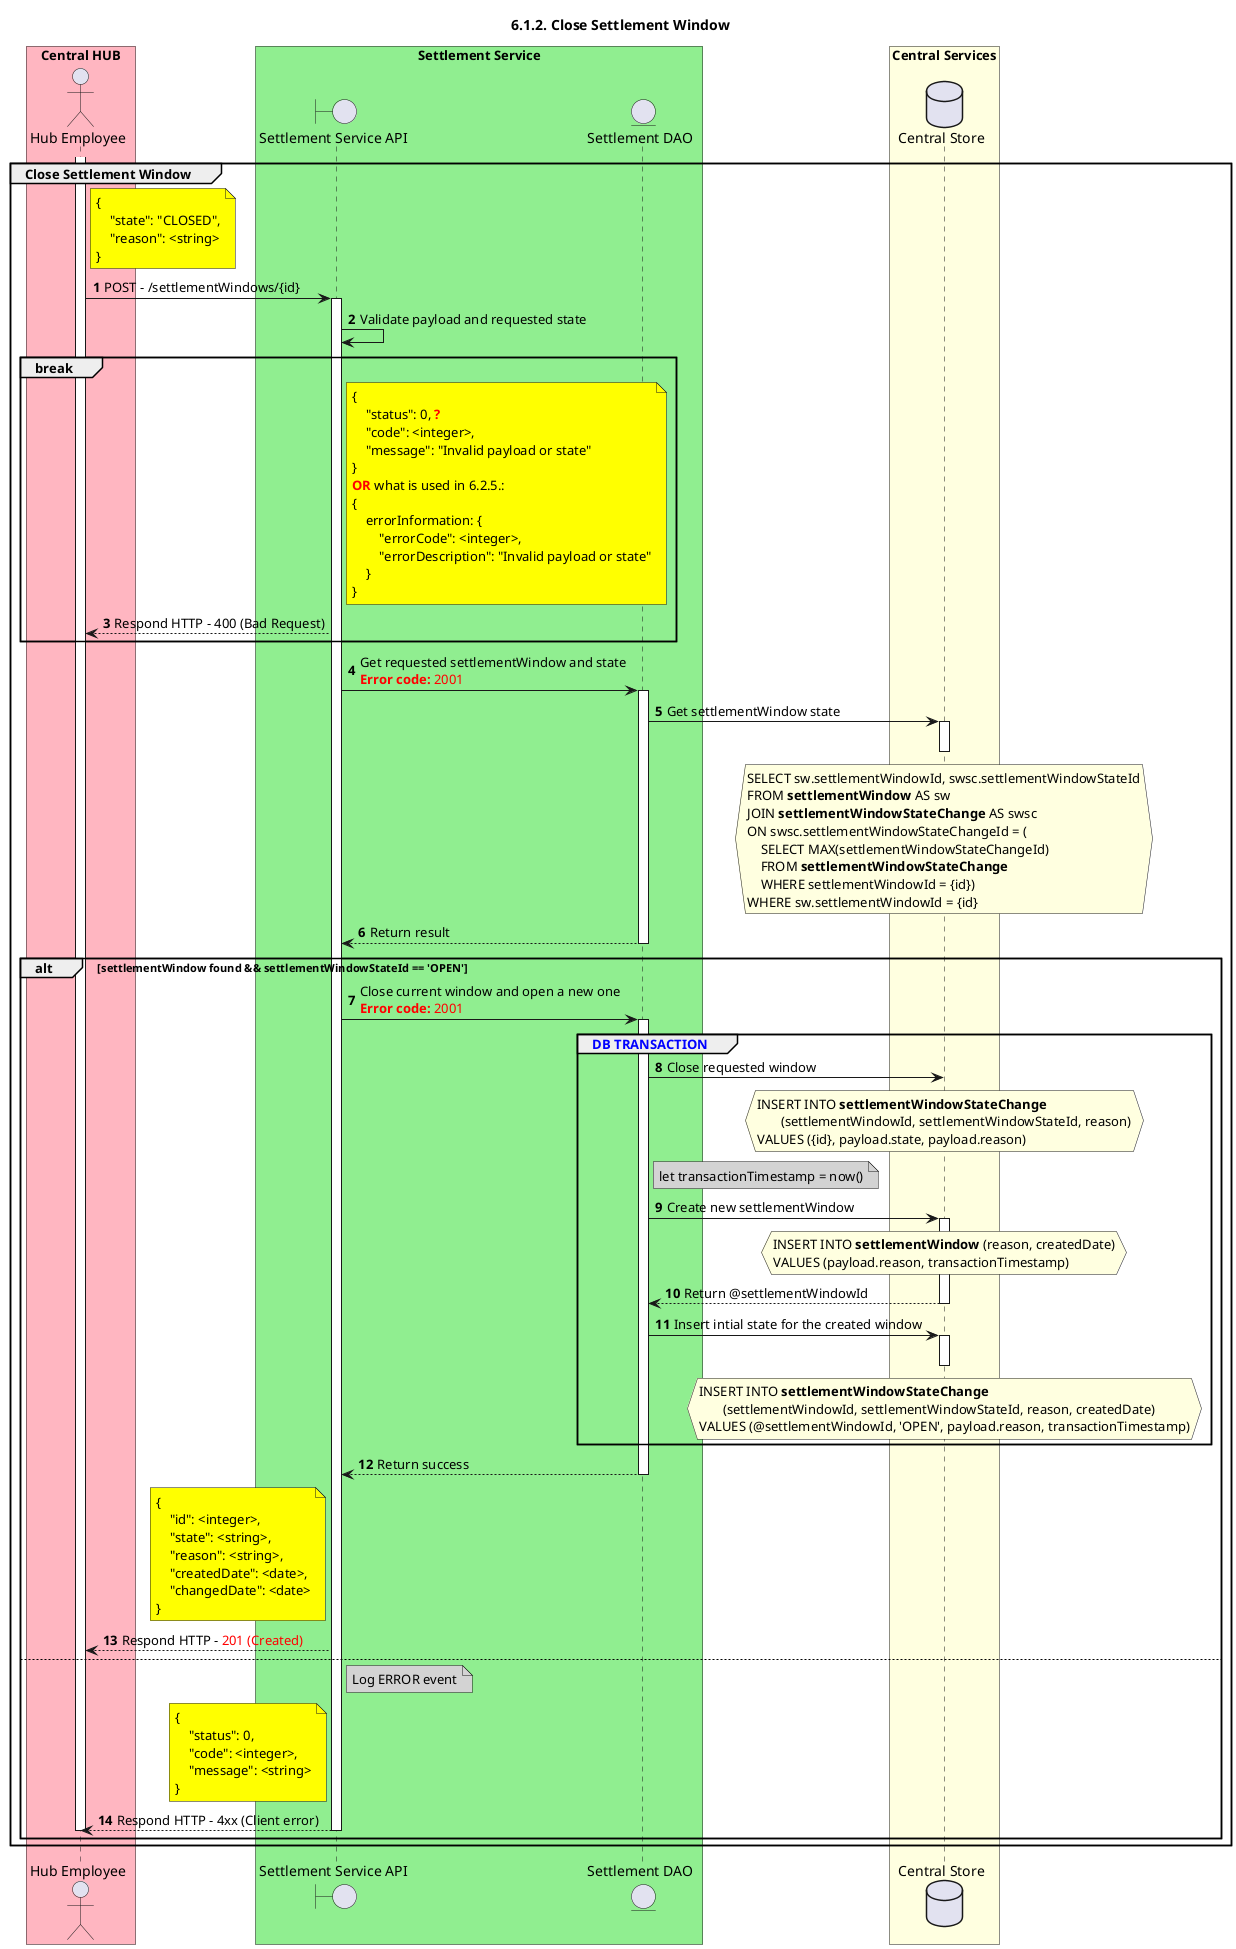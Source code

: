 @startuml
' declate title
title 6.1.2. Close Settlement Window

autonumber 

' declare actors
actor "Hub Employee" as OPERATOR
boundary "Settlement Service API" as SSAPI
entity "Settlement DAO" as SETTLE_DAO
database "Central Store" as DB

box "Central HUB" #LightPink
    participant OPERATOR
end box

box "Settlement Service" #LightGreen
    participant SSAPI
    participant SETTLE_DAO
end box

box "Central Services" #LightYellow
    participant DB
end box

' start flow
group Close Settlement Window
    activate OPERATOR
    note right of OPERATOR #Yellow
        {
            "state": "CLOSED",
            "reason": <string>
        }
    end note

    OPERATOR -> SSAPI: POST - /settlementWindows/{id}
    activate SSAPI
    SSAPI -> SSAPI: Validate payload and requested state
    break
        note right of SSAPI #yellow
            {
                "status": 0, <color #FF0000>**?**</color>
                "code": <integer>,
                "message": "Invalid payload or state"
            }
            <color #FF0000>**OR**</color> what is used in 6.2.5.:
            {
                errorInformation: {
                    "errorCode": <integer>,
                    "errorDescription": "Invalid payload or state"
                }
            }
        end note
        OPERATOR <-- SSAPI: Respond HTTP - 400 (Bad Request)
    end
    SSAPI -> SETTLE_DAO: Get requested settlementWindow and state\n<color #FF0000><b>Error code:</b> 2001</color>
    activate SETTLE_DAO
    SETTLE_DAO -> DB: Get settlementWindow state
    activate DB
    hnote over DB #lightyellow
        SELECT sw.settlementWindowId, swsc.settlementWindowStateId
        FROM **settlementWindow** AS sw
        JOIN **settlementWindowStateChange** AS swsc
        ON swsc.settlementWindowStateChangeId = (
            SELECT MAX(settlementWindowStateChangeId)
            FROM **settlementWindowStateChange**
            WHERE settlementWindowId = {id})
        WHERE sw.settlementWindowId = {id}
    end hnote
    deactivate DB
    SETTLE_DAO --> SSAPI: Return result
    deactivate SETTLE_DAO

    alt settlementWindow found && settlementWindowStateId == 'OPEN'
        SSAPI -> SETTLE_DAO: Close current window and open a new one\n<color #FF0000><b>Error code:</b> 2001</color>
        activate SETTLE_DAO
        group <color #blue>DB TRANSACTION</color>
            SETTLE_DAO -> DB: Close requested window
            hnote over DB #LightYellow
                INSERT INTO **settlementWindowStateChange**
                       (settlementWindowId, settlementWindowStateId, reason)
                VALUES ({id}, payload.state, payload.reason)
            end hnote
            deactivate DB

            note right of SETTLE_DAO #lightgray
                let transactionTimestamp = now()
            end note

            SETTLE_DAO -> DB: Create new settlementWindow
            activate DB
            hnote over DB #lightyellow
                INSERT INTO **settlementWindow** (reason, createdDate)
                VALUES (payload.reason, transactionTimestamp)
            end note
            SETTLE_DAO <-- DB: Return @settlementWindowId
            deactivate DB

            SETTLE_DAO -> DB: Insert intial state for the created window
            activate DB
            hnote over DB #lightyellow
                INSERT INTO **settlementWindowStateChange**
                       (settlementWindowId, settlementWindowStateId, reason, createdDate)
                VALUES (@settlementWindowId, 'OPEN', payload.reason, transactionTimestamp)
            end note
            deactivate DB
            deactivate DB
        end
        SSAPI <-- SETTLE_DAO: Return success
        deactivate SETTLE_DAO

        note left of SSAPI #yellow
            {
                "id": <integer>,
                "state": <string>,
                "reason": <string>,
                "createdDate": <date>,
                "changedDate": <date>
            }
        end note
        OPERATOR <-- SSAPI: Respond HTTP - <color #FF0000>201 (Created)</color>
    else
        note right of SSAPI #lightgray
            Log ERROR event
        end note
        note left of SSAPI #yellow
            {
                "status": 0,
                "code": <integer>,
                "message": <string>
            }
        end note
        OPERATOR <-- SSAPI: Respond HTTP - 4xx (Client error)
        deactivate SSAPI
        deactivate OPERATOR
    end
end
@enduml
